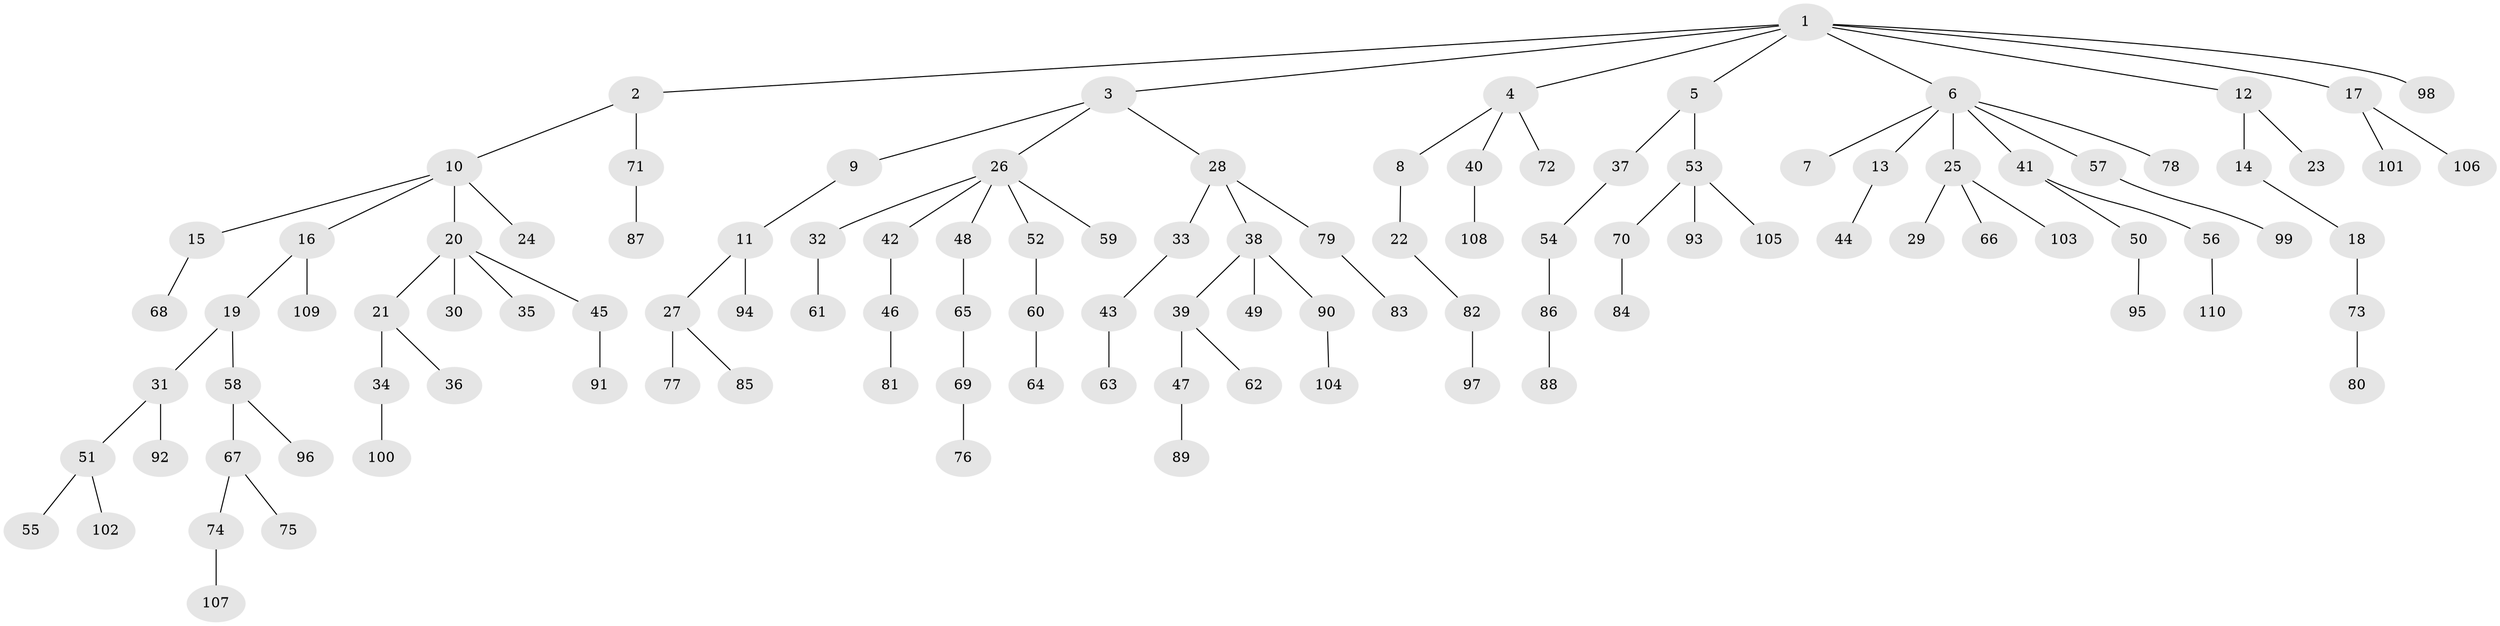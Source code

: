 // Generated by graph-tools (version 1.1) at 2025/15/03/09/25 04:15:33]
// undirected, 110 vertices, 109 edges
graph export_dot {
graph [start="1"]
  node [color=gray90,style=filled];
  1;
  2;
  3;
  4;
  5;
  6;
  7;
  8;
  9;
  10;
  11;
  12;
  13;
  14;
  15;
  16;
  17;
  18;
  19;
  20;
  21;
  22;
  23;
  24;
  25;
  26;
  27;
  28;
  29;
  30;
  31;
  32;
  33;
  34;
  35;
  36;
  37;
  38;
  39;
  40;
  41;
  42;
  43;
  44;
  45;
  46;
  47;
  48;
  49;
  50;
  51;
  52;
  53;
  54;
  55;
  56;
  57;
  58;
  59;
  60;
  61;
  62;
  63;
  64;
  65;
  66;
  67;
  68;
  69;
  70;
  71;
  72;
  73;
  74;
  75;
  76;
  77;
  78;
  79;
  80;
  81;
  82;
  83;
  84;
  85;
  86;
  87;
  88;
  89;
  90;
  91;
  92;
  93;
  94;
  95;
  96;
  97;
  98;
  99;
  100;
  101;
  102;
  103;
  104;
  105;
  106;
  107;
  108;
  109;
  110;
  1 -- 2;
  1 -- 3;
  1 -- 4;
  1 -- 5;
  1 -- 6;
  1 -- 12;
  1 -- 17;
  1 -- 98;
  2 -- 10;
  2 -- 71;
  3 -- 9;
  3 -- 26;
  3 -- 28;
  4 -- 8;
  4 -- 40;
  4 -- 72;
  5 -- 37;
  5 -- 53;
  6 -- 7;
  6 -- 13;
  6 -- 25;
  6 -- 41;
  6 -- 57;
  6 -- 78;
  8 -- 22;
  9 -- 11;
  10 -- 15;
  10 -- 16;
  10 -- 20;
  10 -- 24;
  11 -- 27;
  11 -- 94;
  12 -- 14;
  12 -- 23;
  13 -- 44;
  14 -- 18;
  15 -- 68;
  16 -- 19;
  16 -- 109;
  17 -- 101;
  17 -- 106;
  18 -- 73;
  19 -- 31;
  19 -- 58;
  20 -- 21;
  20 -- 30;
  20 -- 35;
  20 -- 45;
  21 -- 34;
  21 -- 36;
  22 -- 82;
  25 -- 29;
  25 -- 66;
  25 -- 103;
  26 -- 32;
  26 -- 42;
  26 -- 48;
  26 -- 52;
  26 -- 59;
  27 -- 77;
  27 -- 85;
  28 -- 33;
  28 -- 38;
  28 -- 79;
  31 -- 51;
  31 -- 92;
  32 -- 61;
  33 -- 43;
  34 -- 100;
  37 -- 54;
  38 -- 39;
  38 -- 49;
  38 -- 90;
  39 -- 47;
  39 -- 62;
  40 -- 108;
  41 -- 50;
  41 -- 56;
  42 -- 46;
  43 -- 63;
  45 -- 91;
  46 -- 81;
  47 -- 89;
  48 -- 65;
  50 -- 95;
  51 -- 55;
  51 -- 102;
  52 -- 60;
  53 -- 70;
  53 -- 93;
  53 -- 105;
  54 -- 86;
  56 -- 110;
  57 -- 99;
  58 -- 67;
  58 -- 96;
  60 -- 64;
  65 -- 69;
  67 -- 74;
  67 -- 75;
  69 -- 76;
  70 -- 84;
  71 -- 87;
  73 -- 80;
  74 -- 107;
  79 -- 83;
  82 -- 97;
  86 -- 88;
  90 -- 104;
}
